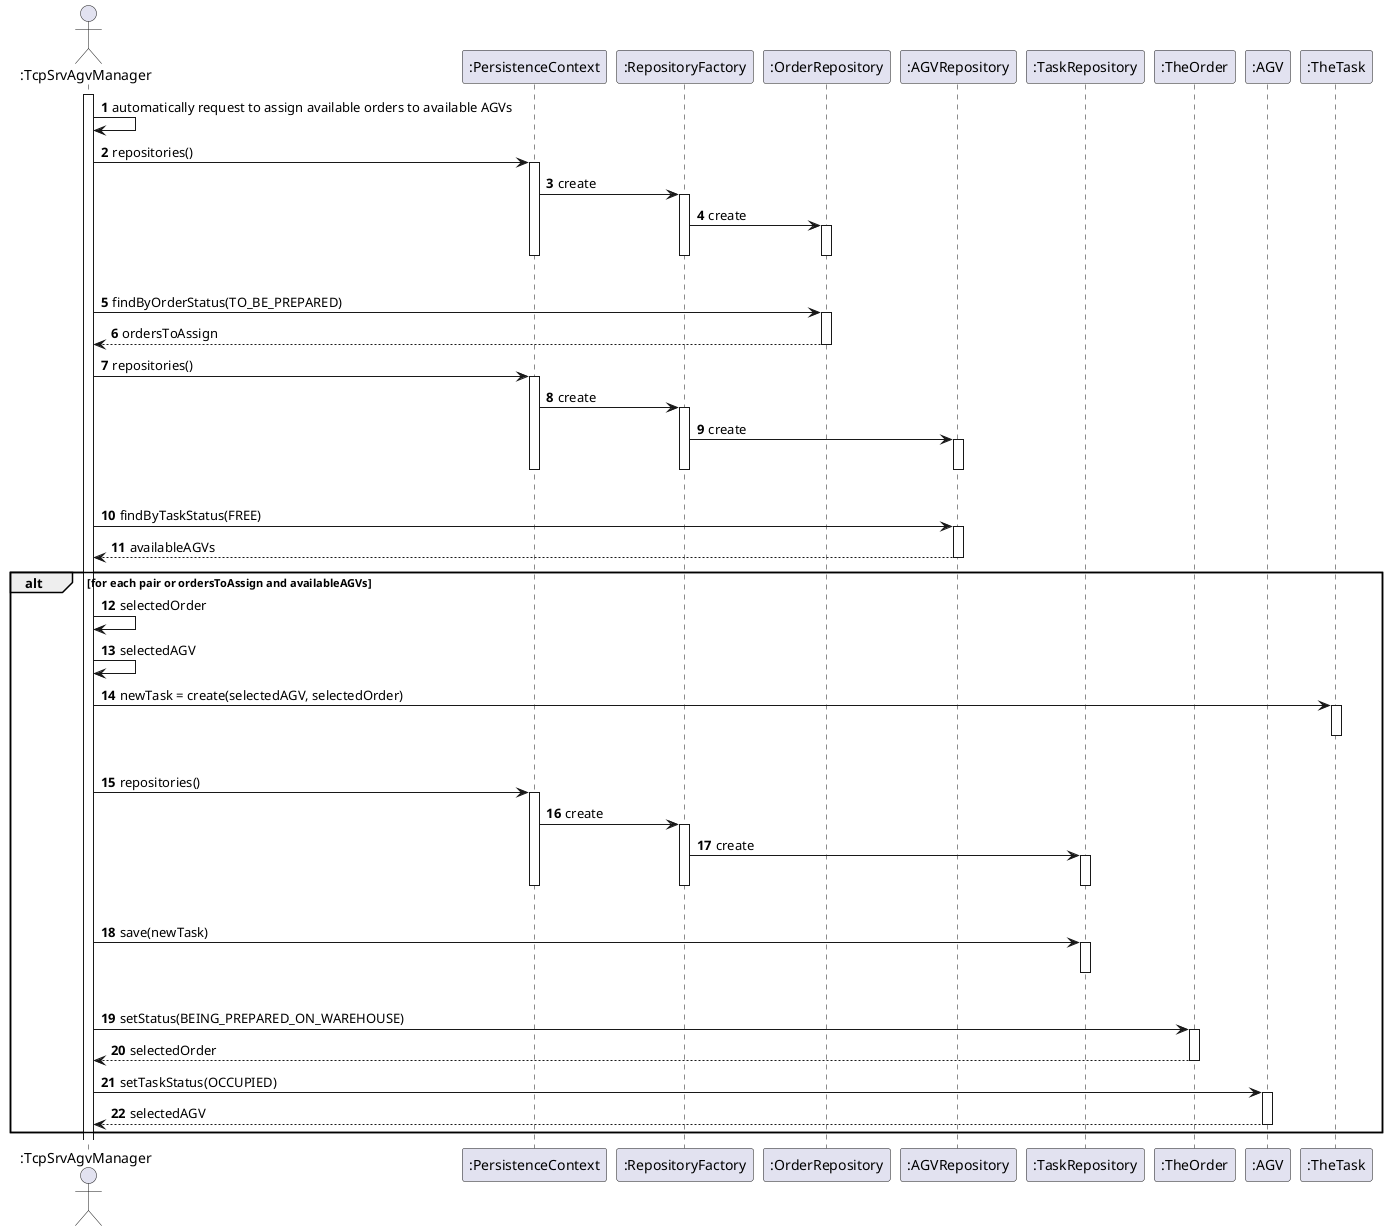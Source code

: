 @startuml
'https://plantuml.com/sequence-diagram

autonumber

Actor ":TcpSrvAgvManager" as AGVM
participant ":PersistenceContext" as Persistance
participant ":RepositoryFactory" as Factory
participant ":OrderRepository" as OrderRep
participant ":AGVRepository" as AGVRep
participant ":TaskRepository" as TaskRep
participant ":TheOrder" as ORDER
participant ":AGV" as AGV
participant ":TheTask" as Task

activate AGVM
AGVM -> AGVM : automatically request to assign available orders to available AGVs
AGVM -> Persistance : repositories()
activate Persistance
Persistance -> Factory : create
activate Factory
Factory -> OrderRep : create
activate OrderRep
|||
deactivate OrderRep
deactivate Factory
deactivate Persistance
AGVM -> OrderRep : findByOrderStatus(TO_BE_PREPARED)
activate OrderRep
OrderRep --> AGVM : ordersToAssign
deactivate OrderRep
AGVM -> Persistance : repositories()
activate Persistance
Persistance -> Factory : create
activate Factory
Factory -> AGVRep : create
activate AGVRep
|||
deactivate AGVRep
deactivate Factory
deactivate Persistance
AGVM -> AGVRep : findByTaskStatus(FREE)
activate AGVRep
AGVRep --> AGVM : availableAGVs
deactivate AGVRep

alt for each pair or ordersToAssign and availableAGVs
AGVM -> AGVM : selectedOrder
AGVM -> AGVM : selectedAGV

AGVM -> Task : newTask = create(selectedAGV, selectedOrder)
activate Task
|||
deactivate Task
AGVM -> Persistance : repositories()
activate Persistance
Persistance -> Factory : create
activate Factory
Factory -> TaskRep : create
activate TaskRep
|||
deactivate TaskRep
deactivate Factory
deactivate Persistance
AGVM -> TaskRep : save(newTask)
activate TaskRep
|||
deactivate TaskRep

AGVM -> ORDER : setStatus(BEING_PREPARED_ON_WAREHOUSE)
activate ORDER
ORDER --> AGVM : selectedOrder
deactivate ORDER
AGVM -> AGV : setTaskStatus(OCCUPIED)
activate AGV
AGV --> AGVM : selectedAGV
deactivate AGV

end



@enduml